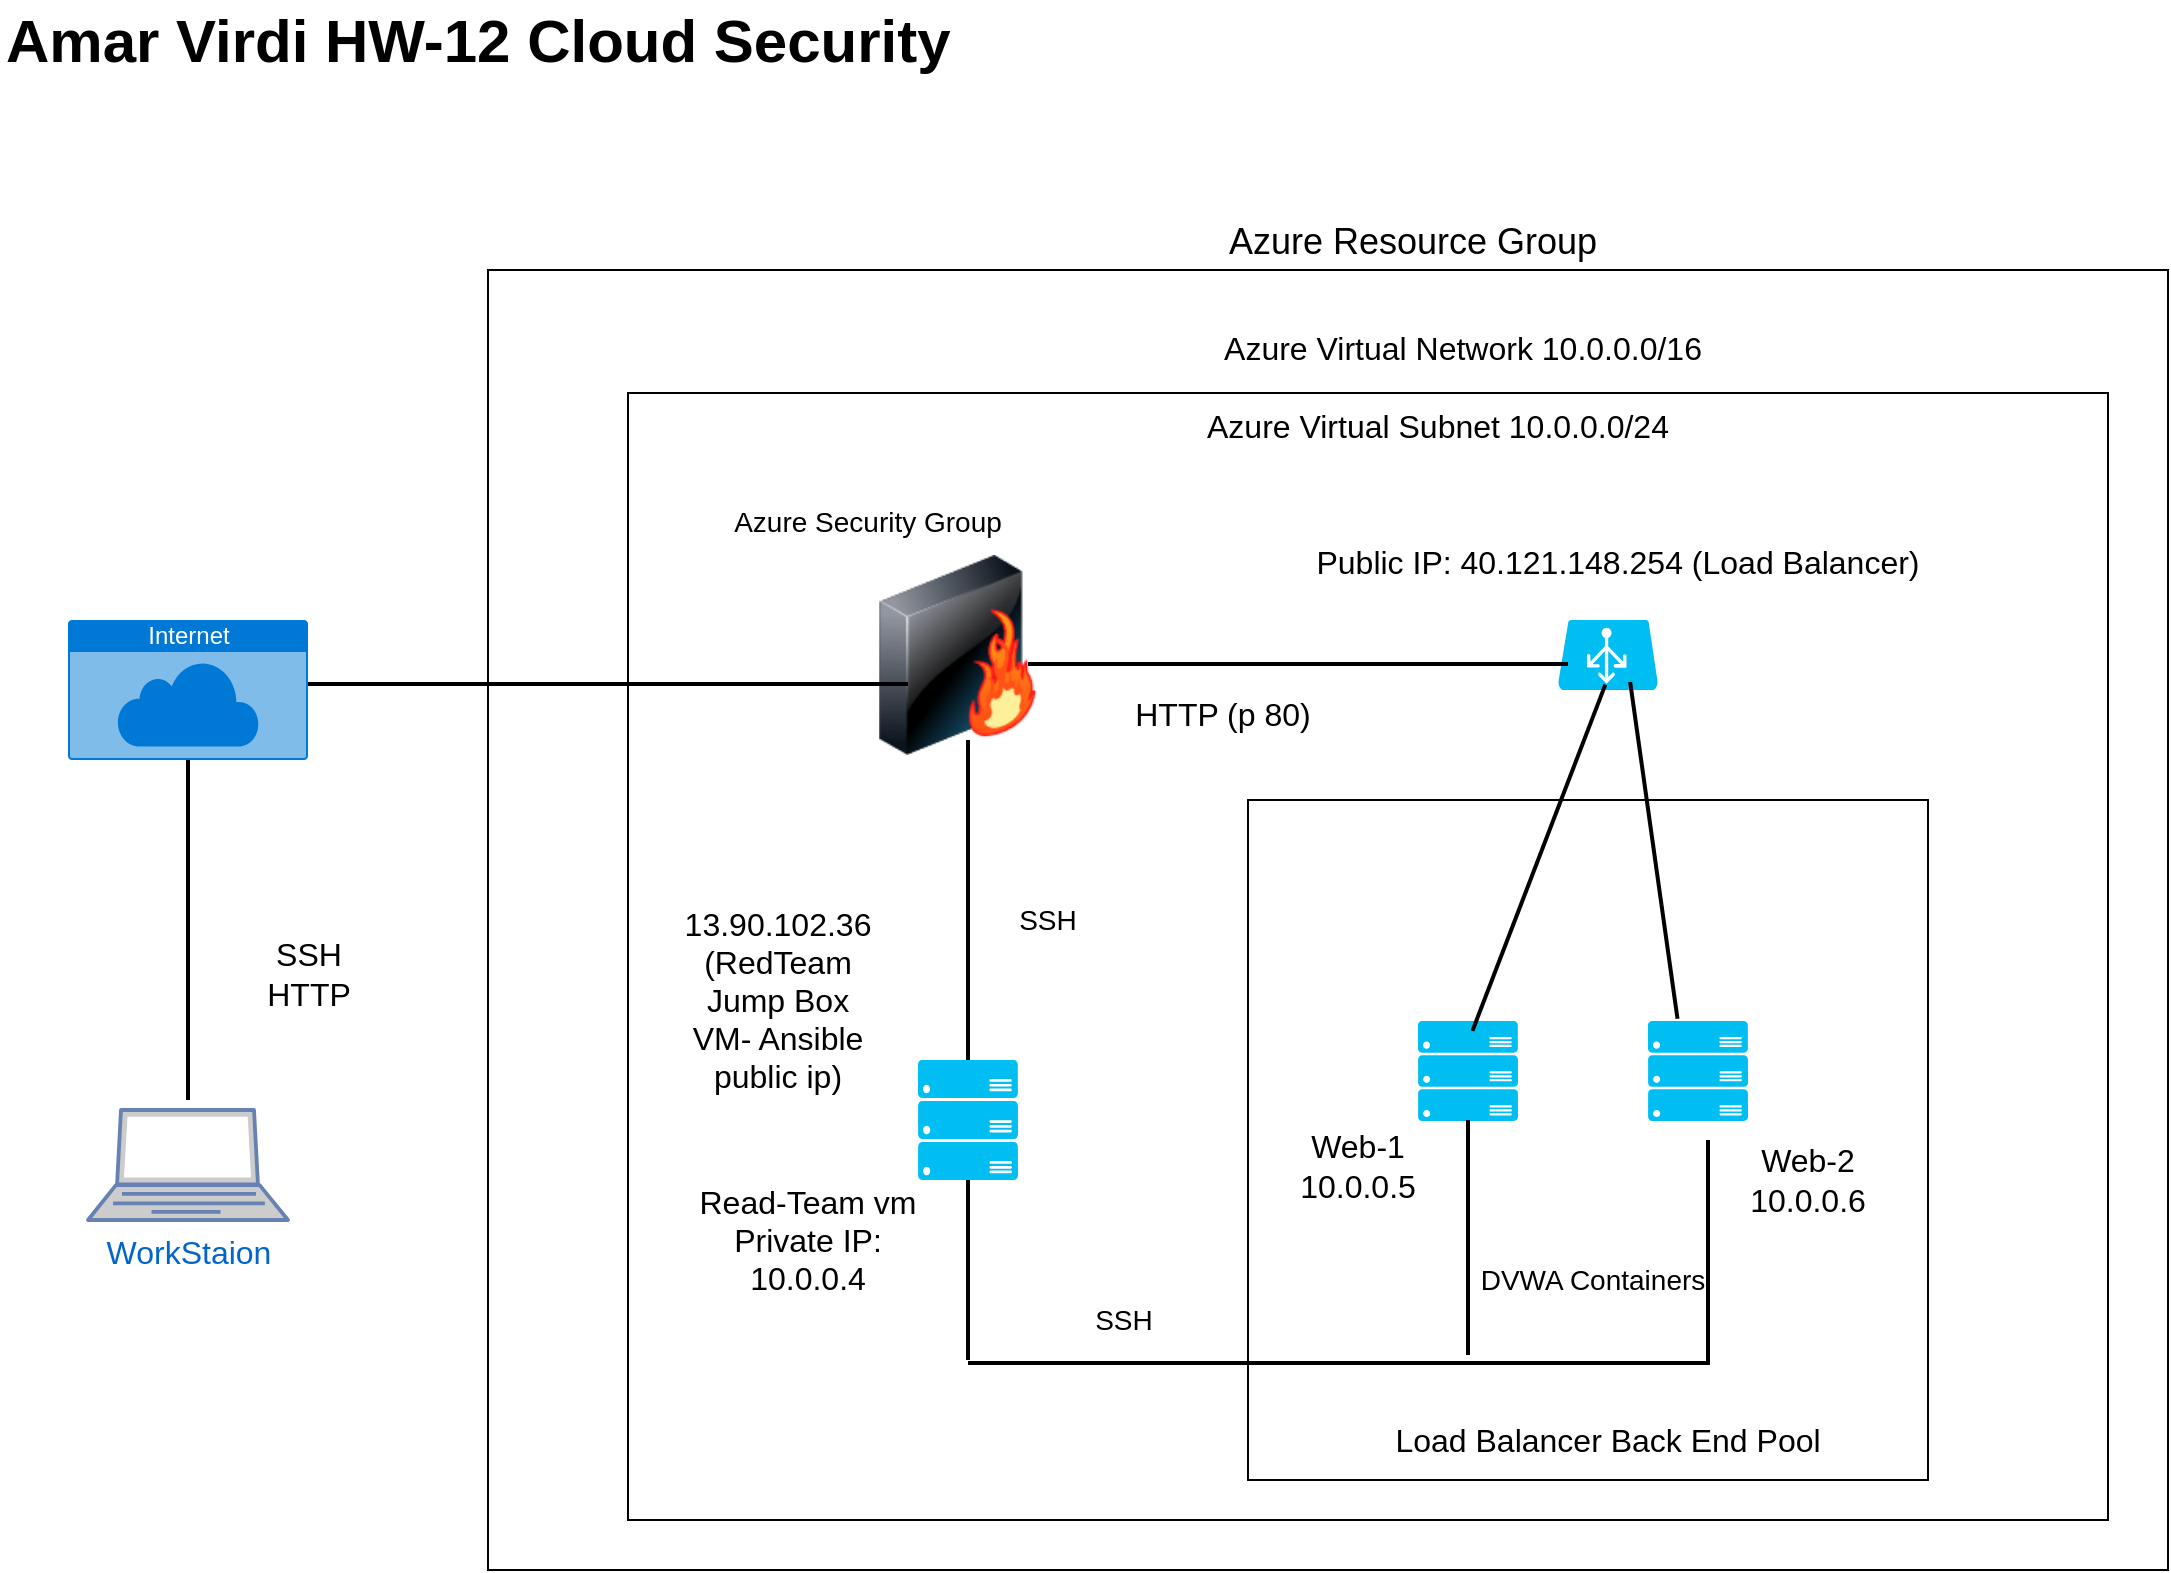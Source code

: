 <mxfile version="14.5.3" type="device"><diagram id="Ht1M8jgEwFfnCIfOTk4-" name="Page-1"><mxGraphModel dx="1730" dy="967" grid="1" gridSize="10" guides="1" tooltips="1" connect="1" arrows="1" fold="1" page="1" pageScale="1" pageWidth="1169" pageHeight="827" math="0" shadow="0"><root><mxCell id="0"/><mxCell id="1" parent="0"/><mxCell id="3PA4PvZiVeFAqCIYpx0r-13" value="" style="rounded=0;whiteSpace=wrap;html=1;fillColor=none;" parent="1" vertex="1"><mxGeometry x="300" y="165" width="840" height="650" as="geometry"/></mxCell><mxCell id="3PA4PvZiVeFAqCIYpx0r-12" value="" style="rounded=0;whiteSpace=wrap;html=1;fillColor=none;" parent="1" vertex="1"><mxGeometry x="370" y="226.5" width="740" height="563.5" as="geometry"/></mxCell><mxCell id="3PA4PvZiVeFAqCIYpx0r-34" value="" style="rounded=0;whiteSpace=wrap;html=1;" parent="1" vertex="1"><mxGeometry x="680" y="430" width="340" height="340" as="geometry"/></mxCell><mxCell id="-QjtrjUzRDEMRZ5MF8oH-47" value="Amar Virdi HW-12 Cloud Security" style="text;html=1;resizable=0;points=[];autosize=1;align=left;verticalAlign=top;spacingTop=-4;fontSize=30;fontStyle=1" parent="1" vertex="1"><mxGeometry x="56.5" y="30" width="490" height="40" as="geometry"/></mxCell><mxCell id="3PA4PvZiVeFAqCIYpx0r-2" value="" style="verticalLabelPosition=bottom;html=1;verticalAlign=top;align=center;strokeColor=none;fillColor=#00BEF2;shape=mxgraph.azure.azure_load_balancer;" parent="1" vertex="1"><mxGeometry x="835" y="340" width="50" height="35" as="geometry"/></mxCell><mxCell id="3PA4PvZiVeFAqCIYpx0r-3" value="" style="verticalLabelPosition=bottom;html=1;verticalAlign=top;align=center;strokeColor=none;fillColor=#00BEF2;shape=mxgraph.azure.server_rack;" parent="1" vertex="1"><mxGeometry x="765" y="540.5" width="50" height="50" as="geometry"/></mxCell><mxCell id="3PA4PvZiVeFAqCIYpx0r-4" value="" style="verticalLabelPosition=bottom;html=1;verticalAlign=top;align=center;strokeColor=none;fillColor=#00BEF2;shape=mxgraph.azure.server_rack;" parent="1" vertex="1"><mxGeometry x="880" y="540.5" width="50" height="50" as="geometry"/></mxCell><mxCell id="3PA4PvZiVeFAqCIYpx0r-5" value="" style="verticalLabelPosition=bottom;html=1;verticalAlign=top;align=center;strokeColor=none;fillColor=#00BEF2;shape=mxgraph.azure.server_rack;" parent="1" vertex="1"><mxGeometry x="515" y="560" width="50" height="60" as="geometry"/></mxCell><mxCell id="3PA4PvZiVeFAqCIYpx0r-6" value="&lt;font size=&quot;1&quot;&gt;&lt;span style=&quot;font-size: 16px&quot;&gt;WorkStaion&lt;/span&gt;&lt;/font&gt;" style="fontColor=#0066CC;verticalAlign=top;verticalLabelPosition=bottom;labelPosition=center;align=center;html=1;outlineConnect=0;fillColor=#CCCCCC;strokeColor=#6881B3;gradientColor=none;gradientDirection=north;strokeWidth=2;shape=mxgraph.networks.laptop;" parent="1" vertex="1"><mxGeometry x="100" y="585" width="100" height="55" as="geometry"/></mxCell><mxCell id="3PA4PvZiVeFAqCIYpx0r-7" value="" style="image;html=1;image=img/lib/clip_art/networking/Firewall-page1_128x128.png" parent="1" vertex="1"><mxGeometry x="485" y="307.5" width="100" height="100" as="geometry"/></mxCell><mxCell id="3PA4PvZiVeFAqCIYpx0r-8" value="Internet" style="html=1;strokeColor=none;fillColor=#0079D6;labelPosition=center;verticalLabelPosition=middle;verticalAlign=top;align=center;fontSize=12;outlineConnect=0;spacingTop=-6;fontColor=#FFFFFF;shape=mxgraph.sitemap.cloud;" parent="1" vertex="1"><mxGeometry x="90" y="340" width="120" height="70" as="geometry"/></mxCell><mxCell id="3PA4PvZiVeFAqCIYpx0r-24" value="" style="endArrow=none;html=1;entryX=0.5;entryY=1;entryDx=0;entryDy=0;entryPerimeter=0;strokeWidth=2;" parent="1" target="3PA4PvZiVeFAqCIYpx0r-8" edge="1"><mxGeometry width="50" height="50" relative="1" as="geometry"><mxPoint x="150" y="580" as="sourcePoint"/><mxPoint x="150" y="490.5" as="targetPoint"/></mxGeometry></mxCell><mxCell id="3PA4PvZiVeFAqCIYpx0r-36" value="&lt;font style=&quot;font-size: 16px&quot;&gt;SSH&lt;br&gt;HTTP&lt;/font&gt;" style="edgeLabel;html=1;align=center;verticalAlign=middle;resizable=0;points=[];" parent="3PA4PvZiVeFAqCIYpx0r-24" vertex="1" connectable="0"><mxGeometry x="-0.259" y="-3" relative="1" as="geometry"><mxPoint x="57" as="offset"/></mxGeometry></mxCell><mxCell id="3PA4PvZiVeFAqCIYpx0r-38" value="" style="line;strokeWidth=2;html=1;perimeter=backbonePerimeter;points=[];outlineConnect=0;fillColor=none;gradientColor=none;" parent="1" vertex="1"><mxGeometry x="570" y="357" width="270" height="10" as="geometry"/></mxCell><mxCell id="3PA4PvZiVeFAqCIYpx0r-39" value="" style="line;strokeWidth=2;html=1;perimeter=backbonePerimeter;points=[];outlineConnect=0;fillColor=none;gradientColor=none;" parent="1" vertex="1"><mxGeometry x="210" y="367" width="300" height="10" as="geometry"/></mxCell><mxCell id="3PA4PvZiVeFAqCIYpx0r-40" value="" style="line;strokeWidth=2;direction=south;html=1;fillColor=none;gradientColor=none;" parent="1" vertex="1"><mxGeometry x="535" y="400" width="10" height="160" as="geometry"/></mxCell><mxCell id="3PA4PvZiVeFAqCIYpx0r-41" value="" style="line;strokeWidth=2;html=1;perimeter=backbonePerimeter;points=[];outlineConnect=0;fillColor=none;gradientColor=none;" parent="1" vertex="1"><mxGeometry x="540" y="706.5" width="370" height="10" as="geometry"/></mxCell><mxCell id="3PA4PvZiVeFAqCIYpx0r-42" value="" style="line;strokeWidth=2;direction=south;html=1;fillColor=none;gradientColor=none;" parent="1" vertex="1"><mxGeometry x="535" y="620" width="10" height="90" as="geometry"/></mxCell><mxCell id="3PA4PvZiVeFAqCIYpx0r-43" value="" style="line;strokeWidth=2;direction=south;html=1;fillColor=none;gradientColor=none;" parent="1" vertex="1"><mxGeometry x="785" y="590" width="10" height="117.5" as="geometry"/></mxCell><mxCell id="3PA4PvZiVeFAqCIYpx0r-44" value="" style="line;strokeWidth=2;direction=south;html=1;fillColor=none;gradientColor=none;" parent="1" vertex="1"><mxGeometry x="905" y="600" width="10" height="112.5" as="geometry"/></mxCell><mxCell id="3PA4PvZiVeFAqCIYpx0r-45" value="" style="line;strokeWidth=2;direction=north;html=1;perimeter=backbonePerimeter;points=[];outlineConnect=0;fillColor=none;gradientColor=none;portConstraintRotation=1;rotatable=1;rotation=21;" parent="1" vertex="1"><mxGeometry x="820.45" y="366.16" width="10" height="185.42" as="geometry"/></mxCell><mxCell id="3PA4PvZiVeFAqCIYpx0r-46" value="" style="line;strokeWidth=2;direction=south;html=1;fillColor=none;gradientColor=none;rotation=352;" parent="1" vertex="1"><mxGeometry x="877.92" y="370.15" width="10" height="170.09" as="geometry"/></mxCell><mxCell id="3PA4PvZiVeFAqCIYpx0r-47" value="&lt;font size=&quot;1&quot;&gt;&lt;span style=&quot;font-size: 16px&quot;&gt;Azure Virtual Subnet 10.0.0.0/24&lt;/span&gt;&lt;/font&gt;" style="text;html=1;strokeColor=none;fillColor=none;align=center;verticalAlign=middle;whiteSpace=wrap;rounded=0;" parent="1" vertex="1"><mxGeometry x="650" y="233" width="250" height="20" as="geometry"/></mxCell><mxCell id="3PA4PvZiVeFAqCIYpx0r-48" value="&lt;font size=&quot;1&quot;&gt;&lt;span style=&quot;font-size: 18px&quot;&gt;Azure Resource Group&lt;/span&gt;&lt;/font&gt;" style="text;html=1;strokeColor=none;fillColor=none;align=center;verticalAlign=middle;whiteSpace=wrap;rounded=0;" parent="1" vertex="1"><mxGeometry x="655" y="140" width="215" height="21" as="geometry"/></mxCell><mxCell id="3PA4PvZiVeFAqCIYpx0r-49" value="&lt;font size=&quot;1&quot;&gt;&lt;span style=&quot;font-size: 16px&quot;&gt;Azure Virtual Network&lt;/span&gt;&lt;b style=&quot;font-size: 16px&quot;&gt;&amp;nbsp;&lt;/b&gt;&lt;/font&gt;&lt;span style=&quot;font-family: &amp;#34;az_ea_font&amp;#34; , &amp;#34;segoe ui&amp;#34; , &amp;#34;az_font&amp;#34; , , , &amp;#34;blinkmacsystemfont&amp;#34; , &amp;#34;roboto&amp;#34; , &amp;#34;oxygen&amp;#34; , &amp;#34;ubuntu&amp;#34; , &amp;#34;cantarell&amp;#34; , &amp;#34;open sans&amp;#34; , &amp;#34;helvetica neue&amp;#34; , sans-serif ; font-size: 16px ; background-color: rgb(255 , 255 , 255)&quot;&gt;10.0.0.0/16&lt;/span&gt;" style="text;html=1;strokeColor=none;fillColor=none;align=center;verticalAlign=middle;whiteSpace=wrap;rounded=0;" parent="1" vertex="1"><mxGeometry x="655" y="194" width="265" height="20" as="geometry"/></mxCell><mxCell id="qH_NpQRnoWE_zMYNbpEV-1" value="&lt;span style=&quot;font-family: &amp;#34;az_ea_font&amp;#34; , &amp;#34;segoe ui&amp;#34; , &amp;#34;az_font&amp;#34; , , , &amp;#34;blinkmacsystemfont&amp;#34; , &amp;#34;roboto&amp;#34; , &amp;#34;oxygen&amp;#34; , &amp;#34;ubuntu&amp;#34; , &amp;#34;cantarell&amp;#34; , &amp;#34;open sans&amp;#34; , &amp;#34;helvetica neue&amp;#34; , sans-serif ; font-size: 16px ; background-color: rgb(255 , 255 , 255)&quot;&gt;Public IP: 40.121.148.254 (Load Balancer)&lt;/span&gt;" style="text;html=1;strokeColor=none;fillColor=none;align=center;verticalAlign=middle;whiteSpace=wrap;rounded=0;" parent="1" vertex="1"><mxGeometry x="710" y="300.5" width="310" height="20" as="geometry"/></mxCell><mxCell id="qH_NpQRnoWE_zMYNbpEV-2" value="&lt;font style=&quot;font-size: 16px&quot;&gt;HTTP (p 80)&lt;/font&gt;" style="text;html=1;strokeColor=none;fillColor=none;align=center;verticalAlign=middle;whiteSpace=wrap;rounded=0;" parent="1" vertex="1"><mxGeometry x="615" y="377" width="105" height="20" as="geometry"/></mxCell><mxCell id="qH_NpQRnoWE_zMYNbpEV-3" value="&lt;span style=&quot;font-family: &amp;#34;az_ea_font&amp;#34; , &amp;#34;segoe ui&amp;#34; , &amp;#34;az_font&amp;#34; , , , &amp;#34;blinkmacsystemfont&amp;#34; , &amp;#34;roboto&amp;#34; , &amp;#34;oxygen&amp;#34; , &amp;#34;ubuntu&amp;#34; , &amp;#34;cantarell&amp;#34; , &amp;#34;open sans&amp;#34; , &amp;#34;helvetica neue&amp;#34; , sans-serif ; font-size: 16px ; background-color: rgb(255 , 255 , 255)&quot;&gt;13.90.102.36 (RedTeam Jump Box VM- Ansible public ip)&lt;/span&gt;" style="text;html=1;strokeColor=none;fillColor=none;align=center;verticalAlign=middle;whiteSpace=wrap;rounded=0;" parent="1" vertex="1"><mxGeometry x="405" y="520.24" width="80" height="20" as="geometry"/></mxCell><mxCell id="qH_NpQRnoWE_zMYNbpEV-4" value="&lt;span style=&quot;font-family: &amp;#34;az_ea_font&amp;#34; , &amp;#34;segoe ui&amp;#34; , &amp;#34;az_font&amp;#34; , , , &amp;#34;blinkmacsystemfont&amp;#34; , &amp;#34;roboto&amp;#34; , &amp;#34;oxygen&amp;#34; , &amp;#34;ubuntu&amp;#34; , &amp;#34;cantarell&amp;#34; , &amp;#34;open sans&amp;#34; , &amp;#34;helvetica neue&amp;#34; , sans-serif ; font-size: 16px ; background-color: rgb(255 , 255 , 255)&quot;&gt;Read-Team vm Private IP: 10.0.0.4&lt;/span&gt;" style="text;html=1;strokeColor=none;fillColor=none;align=center;verticalAlign=middle;whiteSpace=wrap;rounded=0;" parent="1" vertex="1"><mxGeometry x="400" y="640" width="120" height="20" as="geometry"/></mxCell><mxCell id="qH_NpQRnoWE_zMYNbpEV-5" value="&lt;font style=&quot;font-size: 14px&quot;&gt;Azure Security Group&lt;/font&gt;" style="text;html=1;strokeColor=none;fillColor=none;align=center;verticalAlign=middle;whiteSpace=wrap;rounded=0;" parent="1" vertex="1"><mxGeometry x="410" y="280.5" width="160" height="20" as="geometry"/></mxCell><mxCell id="qH_NpQRnoWE_zMYNbpEV-6" value="&lt;font style=&quot;font-size: 16px&quot;&gt;Load Balancer Back End Pool&lt;/font&gt;" style="text;html=1;strokeColor=none;fillColor=none;align=center;verticalAlign=middle;whiteSpace=wrap;rounded=0;" parent="1" vertex="1"><mxGeometry x="750" y="740" width="220" height="20" as="geometry"/></mxCell><mxCell id="qH_NpQRnoWE_zMYNbpEV-7" value="&lt;font style=&quot;font-size: 16px&quot;&gt;Web-1&lt;br&gt;10.0.0.5&lt;/font&gt;" style="text;html=1;strokeColor=none;fillColor=none;align=center;verticalAlign=middle;whiteSpace=wrap;rounded=0;" parent="1" vertex="1"><mxGeometry x="710" y="602.5" width="50" height="20" as="geometry"/></mxCell><mxCell id="qH_NpQRnoWE_zMYNbpEV-8" value="&lt;font style=&quot;font-size: 16px&quot;&gt;Web-2&lt;br&gt;10.0.0.6&lt;/font&gt;" style="text;html=1;strokeColor=none;fillColor=none;align=center;verticalAlign=middle;whiteSpace=wrap;rounded=0;" parent="1" vertex="1"><mxGeometry x="930" y="610" width="60" height="20" as="geometry"/></mxCell><mxCell id="j2w6ckyUyPpx5mm7dOx--1" value="&lt;font style=&quot;font-size: 14px&quot;&gt;DVWA Containers&lt;/font&gt;" style="text;html=1;strokeColor=none;fillColor=none;align=center;verticalAlign=middle;whiteSpace=wrap;rounded=0;" vertex="1" parent="1"><mxGeometry x="725" y="660" width="255" height="20" as="geometry"/></mxCell><mxCell id="j2w6ckyUyPpx5mm7dOx--2" value="&lt;font style=&quot;font-size: 14px&quot;&gt;SSH&lt;/font&gt;" style="text;html=1;strokeColor=none;fillColor=none;align=center;verticalAlign=middle;whiteSpace=wrap;rounded=0;" vertex="1" parent="1"><mxGeometry x="560" y="480" width="40" height="20" as="geometry"/></mxCell><mxCell id="j2w6ckyUyPpx5mm7dOx--3" value="&lt;font style=&quot;font-size: 14px&quot;&gt;SSH&lt;/font&gt;" style="text;html=1;strokeColor=none;fillColor=none;align=center;verticalAlign=middle;whiteSpace=wrap;rounded=0;" vertex="1" parent="1"><mxGeometry x="598" y="680" width="40" height="20" as="geometry"/></mxCell></root></mxGraphModel></diagram></mxfile>
